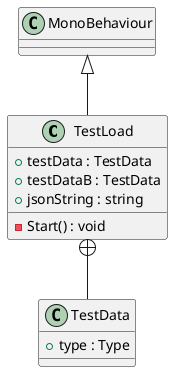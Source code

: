 @startuml
class TestLoad {
    + testData : TestData
    + testDataB : TestData
    + jsonString : string
    - Start() : void
}
class TestData {
    + type : Type
}
MonoBehaviour <|-- TestLoad
TestLoad +-- TestData
@enduml
